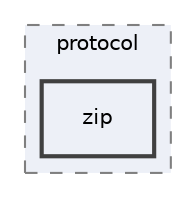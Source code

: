 digraph "/Users/jlu/zeek/src/analyzer/protocol/zip"
{
 // LATEX_PDF_SIZE
  edge [fontname="Helvetica",fontsize="10",labelfontname="Helvetica",labelfontsize="10"];
  node [fontname="Helvetica",fontsize="10",shape=record];
  compound=true
  subgraph clusterdir_5b88579d87e8de5dcee2ef4958d0594c {
    graph [ bgcolor="#edf0f7", pencolor="grey50", style="filled,dashed,", label="protocol", fontname="Helvetica", fontsize="10", URL="dir_5b88579d87e8de5dcee2ef4958d0594c.html"]
  dir_0ecb58c38b12714254f42a217ca91f2c [shape=box, label="zip", style="filled,bold,", fillcolor="#edf0f7", color="grey25", URL="dir_0ecb58c38b12714254f42a217ca91f2c.html"];
  }
}
